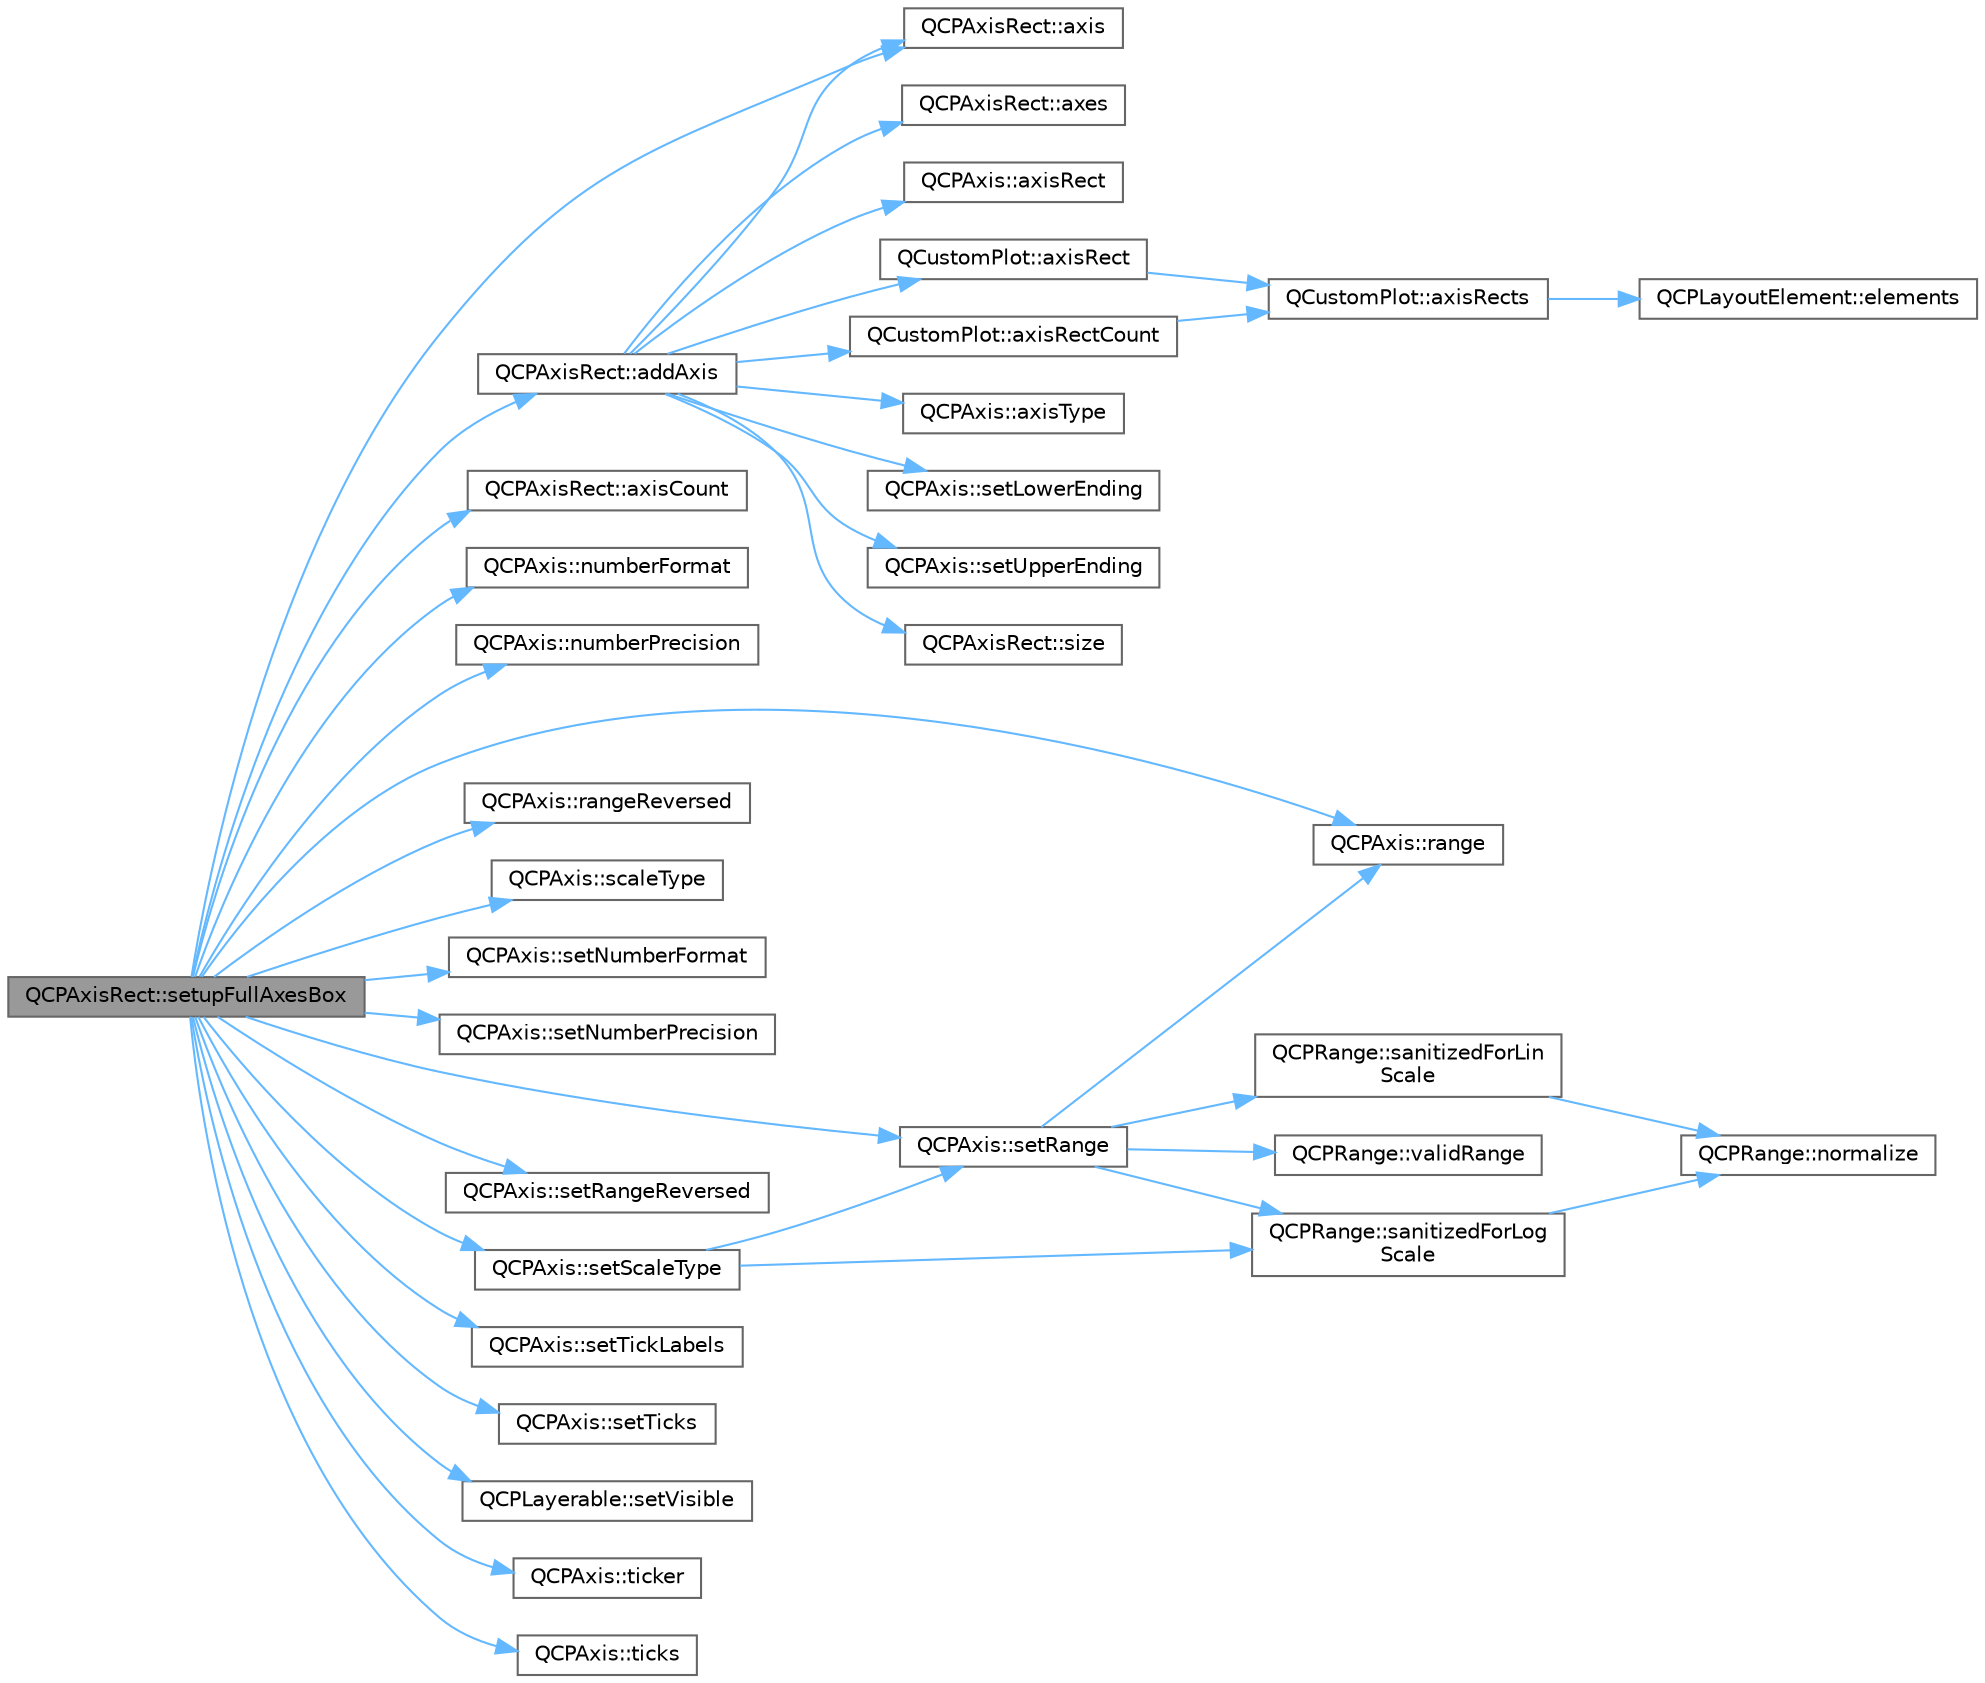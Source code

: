 digraph "QCPAxisRect::setupFullAxesBox"
{
 // LATEX_PDF_SIZE
  bgcolor="transparent";
  edge [fontname=Helvetica,fontsize=10,labelfontname=Helvetica,labelfontsize=10];
  node [fontname=Helvetica,fontsize=10,shape=box,height=0.2,width=0.4];
  rankdir="LR";
  Node1 [label="QCPAxisRect::setupFullAxesBox",height=0.2,width=0.4,color="gray40", fillcolor="grey60", style="filled", fontcolor="black",tooltip=" "];
  Node1 -> Node2 [color="steelblue1",style="solid"];
  Node2 [label="QCPAxisRect::addAxis",height=0.2,width=0.4,color="grey40", fillcolor="white", style="filled",URL="$class_q_c_p_axis_rect.html#a2dc336092ccc57d44a46194c8a23e4f4",tooltip=" "];
  Node2 -> Node3 [color="steelblue1",style="solid"];
  Node3 [label="QCPAxisRect::axes",height=0.2,width=0.4,color="grey40", fillcolor="white", style="filled",URL="$class_q_c_p_axis_rect.html#a11657b8faebe9677180860e8057ede26",tooltip=" "];
  Node2 -> Node4 [color="steelblue1",style="solid"];
  Node4 [label="QCPAxisRect::axis",height=0.2,width=0.4,color="grey40", fillcolor="white", style="filled",URL="$class_q_c_p_axis_rect.html#a583ae4f6d78b601b732183f6cabecbe1",tooltip=" "];
  Node2 -> Node5 [color="steelblue1",style="solid"];
  Node5 [label="QCPAxis::axisRect",height=0.2,width=0.4,color="grey40", fillcolor="white", style="filled",URL="$class_q_c_p_axis.html#a001b4ddefe6ea42d5e75866e235f62e8",tooltip=" "];
  Node2 -> Node6 [color="steelblue1",style="solid"];
  Node6 [label="QCustomPlot::axisRect",height=0.2,width=0.4,color="grey40", fillcolor="white", style="filled",URL="$class_q_custom_plot.html#ae5eefcb5f6ca26689b1fd4f6e25b42f9",tooltip=" "];
  Node6 -> Node7 [color="steelblue1",style="solid"];
  Node7 [label="QCustomPlot::axisRects",height=0.2,width=0.4,color="grey40", fillcolor="white", style="filled",URL="$class_q_custom_plot.html#a12af771429e2d7e313c8c5d5fca068fe",tooltip=" "];
  Node7 -> Node8 [color="steelblue1",style="solid"];
  Node8 [label="QCPLayoutElement::elements",height=0.2,width=0.4,color="grey40", fillcolor="white", style="filled",URL="$class_q_c_p_layout_element.html#a76dec8cb31e498994a944d7647a43309",tooltip=" "];
  Node2 -> Node9 [color="steelblue1",style="solid"];
  Node9 [label="QCustomPlot::axisRectCount",height=0.2,width=0.4,color="grey40", fillcolor="white", style="filled",URL="$class_q_custom_plot.html#a8f85940aaac50efb466287d9d2d04ec6",tooltip=" "];
  Node9 -> Node7 [color="steelblue1",style="solid"];
  Node2 -> Node10 [color="steelblue1",style="solid"];
  Node10 [label="QCPAxis::axisType",height=0.2,width=0.4,color="grey40", fillcolor="white", style="filled",URL="$class_q_c_p_axis.html#aa19679359783c5ecd27757b7e5619976",tooltip=" "];
  Node2 -> Node11 [color="steelblue1",style="solid"];
  Node11 [label="QCPAxis::setLowerEnding",height=0.2,width=0.4,color="grey40", fillcolor="white", style="filled",URL="$class_q_c_p_axis.html#a08af1c72db9ae4dc8cb8a973d44405ab",tooltip=" "];
  Node2 -> Node12 [color="steelblue1",style="solid"];
  Node12 [label="QCPAxis::setUpperEnding",height=0.2,width=0.4,color="grey40", fillcolor="white", style="filled",URL="$class_q_c_p_axis.html#a69119b892fc306f651763596685aa377",tooltip=" "];
  Node2 -> Node13 [color="steelblue1",style="solid"];
  Node13 [label="QCPAxisRect::size",height=0.2,width=0.4,color="grey40", fillcolor="white", style="filled",URL="$class_q_c_p_axis_rect.html#a7a8289346eb612f422c704f8b75cf479",tooltip=" "];
  Node1 -> Node4 [color="steelblue1",style="solid"];
  Node1 -> Node14 [color="steelblue1",style="solid"];
  Node14 [label="QCPAxisRect::axisCount",height=0.2,width=0.4,color="grey40", fillcolor="white", style="filled",URL="$class_q_c_p_axis_rect.html#a85b321acec0f694d8b5fdeafdbff3133",tooltip=" "];
  Node1 -> Node15 [color="steelblue1",style="solid"];
  Node15 [label="QCPAxis::numberFormat",height=0.2,width=0.4,color="grey40", fillcolor="white", style="filled",URL="$class_q_c_p_axis.html#a20cc29c2f282a0e9efd8f32145e47be6",tooltip=" "];
  Node1 -> Node16 [color="steelblue1",style="solid"];
  Node16 [label="QCPAxis::numberPrecision",height=0.2,width=0.4,color="grey40", fillcolor="white", style="filled",URL="$class_q_c_p_axis.html#a2562b6f3a4a01c7ed83a388042664998",tooltip=" "];
  Node1 -> Node17 [color="steelblue1",style="solid"];
  Node17 [label="QCPAxis::range",height=0.2,width=0.4,color="grey40", fillcolor="white", style="filled",URL="$class_q_c_p_axis.html#ac4058855a81f1a883cf2e754f6a6acb1",tooltip=" "];
  Node1 -> Node18 [color="steelblue1",style="solid"];
  Node18 [label="QCPAxis::rangeReversed",height=0.2,width=0.4,color="grey40", fillcolor="white", style="filled",URL="$class_q_c_p_axis.html#ab9866dd1a78f1920f491ec12a794bec2",tooltip=" "];
  Node1 -> Node19 [color="steelblue1",style="solid"];
  Node19 [label="QCPAxis::scaleType",height=0.2,width=0.4,color="grey40", fillcolor="white", style="filled",URL="$class_q_c_p_axis.html#ad23e9ad97b44e9aeaf4fab8904280098",tooltip=" "];
  Node1 -> Node20 [color="steelblue1",style="solid"];
  Node20 [label="QCPAxis::setNumberFormat",height=0.2,width=0.4,color="grey40", fillcolor="white", style="filled",URL="$class_q_c_p_axis.html#ae585a54dc2aac662e90a2ca82f002590",tooltip=" "];
  Node1 -> Node21 [color="steelblue1",style="solid"];
  Node21 [label="QCPAxis::setNumberPrecision",height=0.2,width=0.4,color="grey40", fillcolor="white", style="filled",URL="$class_q_c_p_axis.html#a21dc8023ad7500382ad9574b48137e63",tooltip=" "];
  Node1 -> Node22 [color="steelblue1",style="solid"];
  Node22 [label="QCPAxis::setRange",height=0.2,width=0.4,color="grey40", fillcolor="white", style="filled",URL="$class_q_c_p_axis.html#aebdfea5d44c3a0ad2b4700cd4d25b641",tooltip=" "];
  Node22 -> Node17 [color="steelblue1",style="solid"];
  Node22 -> Node23 [color="steelblue1",style="solid"];
  Node23 [label="QCPRange::sanitizedForLin\lScale",height=0.2,width=0.4,color="grey40", fillcolor="white", style="filled",URL="$class_q_c_p_range.html#a808751fdd9b17ef52327ba011df2e5f1",tooltip=" "];
  Node23 -> Node24 [color="steelblue1",style="solid"];
  Node24 [label="QCPRange::normalize",height=0.2,width=0.4,color="grey40", fillcolor="white", style="filled",URL="$class_q_c_p_range.html#af914a7740269b0604d0827c634a878a9",tooltip=" "];
  Node22 -> Node25 [color="steelblue1",style="solid"];
  Node25 [label="QCPRange::sanitizedForLog\lScale",height=0.2,width=0.4,color="grey40", fillcolor="white", style="filled",URL="$class_q_c_p_range.html#a3d66288d66e1d6df3636075eb42502ee",tooltip=" "];
  Node25 -> Node24 [color="steelblue1",style="solid"];
  Node22 -> Node26 [color="steelblue1",style="solid"];
  Node26 [label="QCPRange::validRange",height=0.2,width=0.4,color="grey40", fillcolor="white", style="filled",URL="$class_q_c_p_range.html#ab38bd4841c77c7bb86c9eea0f142dcc0",tooltip=" "];
  Node1 -> Node27 [color="steelblue1",style="solid"];
  Node27 [label="QCPAxis::setRangeReversed",height=0.2,width=0.4,color="grey40", fillcolor="white", style="filled",URL="$class_q_c_p_axis.html#a2172fdb196b1a0dc3f40992fcad8e9e1",tooltip=" "];
  Node1 -> Node28 [color="steelblue1",style="solid"];
  Node28 [label="QCPAxis::setScaleType",height=0.2,width=0.4,color="grey40", fillcolor="white", style="filled",URL="$class_q_c_p_axis.html#adef29cae617af4f519f6c40d1a866ca6",tooltip=" "];
  Node28 -> Node25 [color="steelblue1",style="solid"];
  Node28 -> Node22 [color="steelblue1",style="solid"];
  Node1 -> Node29 [color="steelblue1",style="solid"];
  Node29 [label="QCPAxis::setTickLabels",height=0.2,width=0.4,color="grey40", fillcolor="white", style="filled",URL="$class_q_c_p_axis.html#a04ba16e1f6f78d70f938519576ed32c8",tooltip=" "];
  Node1 -> Node30 [color="steelblue1",style="solid"];
  Node30 [label="QCPAxis::setTicks",height=0.2,width=0.4,color="grey40", fillcolor="white", style="filled",URL="$class_q_c_p_axis.html#ac891409315bc379e3b1abdb162c1a011",tooltip=" "];
  Node1 -> Node31 [color="steelblue1",style="solid"];
  Node31 [label="QCPLayerable::setVisible",height=0.2,width=0.4,color="grey40", fillcolor="white", style="filled",URL="$class_q_c_p_layerable.html#a3bed99ddc396b48ce3ebfdc0418744f8",tooltip=" "];
  Node1 -> Node32 [color="steelblue1",style="solid"];
  Node32 [label="QCPAxis::ticker",height=0.2,width=0.4,color="grey40", fillcolor="white", style="filled",URL="$class_q_c_p_axis.html#a7b7a27151be8235059e1294f73ecf615",tooltip=" "];
  Node1 -> Node33 [color="steelblue1",style="solid"];
  Node33 [label="QCPAxis::ticks",height=0.2,width=0.4,color="grey40", fillcolor="white", style="filled",URL="$class_q_c_p_axis.html#a5c3da767a2dc990f200856a9e27ea06e",tooltip=" "];
}
